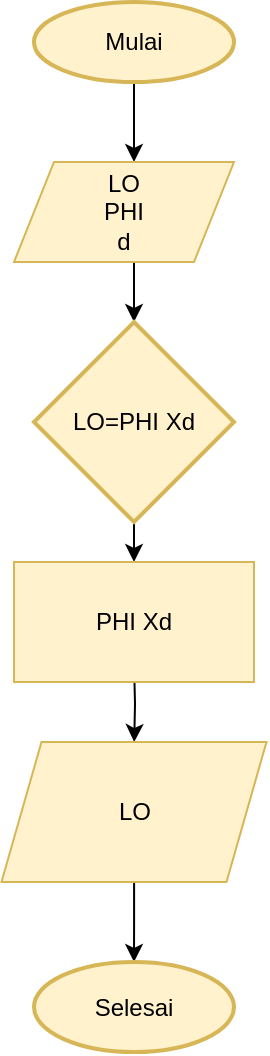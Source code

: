 <mxfile version="22.0.4" type="github">
  <diagram id="C5RBs43oDa-KdzZeNtuy" name="Page-1">
    <mxGraphModel dx="1114" dy="602" grid="1" gridSize="10" guides="1" tooltips="1" connect="1" arrows="1" fold="1" page="1" pageScale="1" pageWidth="827" pageHeight="1169" math="0" shadow="0">
      <root>
        <mxCell id="WIyWlLk6GJQsqaUBKTNV-0" />
        <mxCell id="WIyWlLk6GJQsqaUBKTNV-1" parent="WIyWlLk6GJQsqaUBKTNV-0" />
        <mxCell id="OPA_SRMQBEd_kLUM6BHu-2" value="" style="edgeStyle=orthogonalEdgeStyle;rounded=0;orthogonalLoop=1;jettySize=auto;html=1;" edge="1" parent="WIyWlLk6GJQsqaUBKTNV-1" source="OPA_SRMQBEd_kLUM6BHu-0">
          <mxGeometry relative="1" as="geometry">
            <mxPoint x="430" y="120" as="targetPoint" />
          </mxGeometry>
        </mxCell>
        <mxCell id="OPA_SRMQBEd_kLUM6BHu-0" value="Mulai" style="strokeWidth=2;html=1;shape=mxgraph.flowchart.start_1;whiteSpace=wrap;fillColor=#fff2cc;strokeColor=#d6b656;" vertex="1" parent="WIyWlLk6GJQsqaUBKTNV-1">
          <mxGeometry x="380" y="40" width="100" height="40" as="geometry" />
        </mxCell>
        <mxCell id="OPA_SRMQBEd_kLUM6BHu-4" value="" style="edgeStyle=orthogonalEdgeStyle;rounded=0;orthogonalLoop=1;jettySize=auto;html=1;" edge="1" parent="WIyWlLk6GJQsqaUBKTNV-1">
          <mxGeometry relative="1" as="geometry">
            <mxPoint x="430" y="170" as="sourcePoint" />
            <mxPoint x="430" y="200" as="targetPoint" />
          </mxGeometry>
        </mxCell>
        <mxCell id="OPA_SRMQBEd_kLUM6BHu-6" value="" style="edgeStyle=orthogonalEdgeStyle;rounded=0;orthogonalLoop=1;jettySize=auto;html=1;" edge="1" parent="WIyWlLk6GJQsqaUBKTNV-1">
          <mxGeometry relative="1" as="geometry">
            <mxPoint x="430" y="290" as="sourcePoint" />
            <mxPoint x="430" y="320" as="targetPoint" />
          </mxGeometry>
        </mxCell>
        <mxCell id="OPA_SRMQBEd_kLUM6BHu-15" value="" style="edgeStyle=orthogonalEdgeStyle;rounded=0;orthogonalLoop=1;jettySize=auto;html=1;" edge="1" parent="WIyWlLk6GJQsqaUBKTNV-1">
          <mxGeometry relative="1" as="geometry">
            <mxPoint x="430" y="370" as="sourcePoint" />
            <mxPoint x="430.1" y="410" as="targetPoint" />
          </mxGeometry>
        </mxCell>
        <mxCell id="OPA_SRMQBEd_kLUM6BHu-20" value="" style="edgeStyle=orthogonalEdgeStyle;rounded=0;orthogonalLoop=1;jettySize=auto;html=1;" edge="1" parent="WIyWlLk6GJQsqaUBKTNV-1" source="OPA_SRMQBEd_kLUM6BHu-16" target="OPA_SRMQBEd_kLUM6BHu-19">
          <mxGeometry relative="1" as="geometry" />
        </mxCell>
        <mxCell id="OPA_SRMQBEd_kLUM6BHu-16" value="LO" style="shape=parallelogram;perimeter=parallelogramPerimeter;whiteSpace=wrap;html=1;fixedSize=1;fillColor=#fff2cc;strokeColor=#d6b656;" vertex="1" parent="WIyWlLk6GJQsqaUBKTNV-1">
          <mxGeometry x="363.75" y="410" width="132.5" height="70" as="geometry" />
        </mxCell>
        <mxCell id="OPA_SRMQBEd_kLUM6BHu-19" value="Selesai" style="strokeWidth=2;html=1;shape=mxgraph.flowchart.start_1;whiteSpace=wrap;fillColor=#fff2cc;strokeColor=#d6b656;" vertex="1" parent="WIyWlLk6GJQsqaUBKTNV-1">
          <mxGeometry x="380" y="520" width="100" height="45" as="geometry" />
        </mxCell>
        <mxCell id="OPA_SRMQBEd_kLUM6BHu-22" value="LO&lt;br&gt;&lt;div&gt;PHI&lt;/div&gt;&lt;div&gt;d&lt;br&gt;&lt;/div&gt;" style="shape=parallelogram;perimeter=parallelogramPerimeter;whiteSpace=wrap;html=1;fixedSize=1;fillColor=#fff2cc;strokeColor=#d6b656;" vertex="1" parent="WIyWlLk6GJQsqaUBKTNV-1">
          <mxGeometry x="370" y="120" width="110" height="50" as="geometry" />
        </mxCell>
        <mxCell id="OPA_SRMQBEd_kLUM6BHu-25" value="LO=PHI Xd" style="strokeWidth=2;html=1;shape=mxgraph.flowchart.decision;whiteSpace=wrap;fillColor=#fff2cc;strokeColor=#d6b656;" vertex="1" parent="WIyWlLk6GJQsqaUBKTNV-1">
          <mxGeometry x="380" y="200" width="100" height="100" as="geometry" />
        </mxCell>
        <mxCell id="OPA_SRMQBEd_kLUM6BHu-26" value="PHI Xd" style="rounded=0;whiteSpace=wrap;html=1;fillColor=#fff2cc;strokeColor=#d6b656;" vertex="1" parent="WIyWlLk6GJQsqaUBKTNV-1">
          <mxGeometry x="370" y="320" width="120" height="60" as="geometry" />
        </mxCell>
      </root>
    </mxGraphModel>
  </diagram>
</mxfile>
